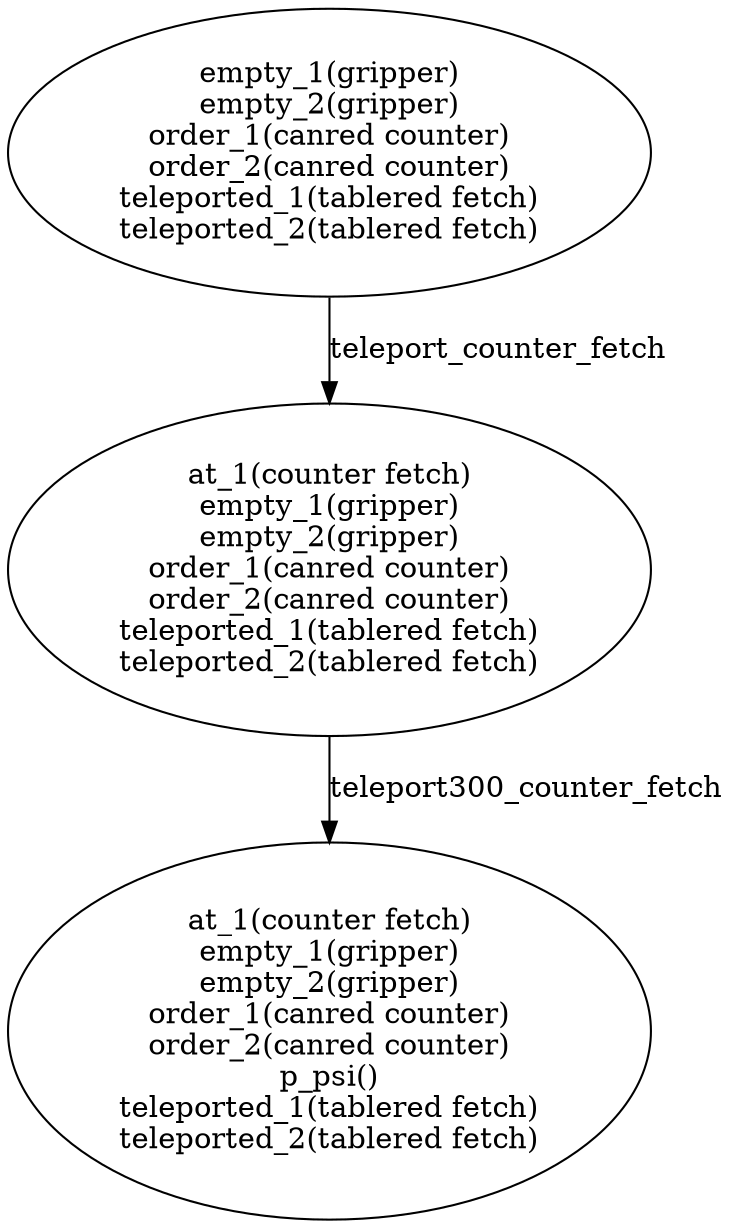 strict digraph  {
1 [label="empty_1(gripper)\nempty_2(gripper)\norder_1(canred counter)\norder_2(canred counter)\nteleported_1(tablered fetch)\nteleported_2(tablered fetch)"];
2 [label="at_1(counter fetch)\nempty_1(gripper)\nempty_2(gripper)\norder_1(canred counter)\norder_2(canred counter)\np_psi()\nteleported_1(tablered fetch)\nteleported_2(tablered fetch)"];
3 [label="at_1(counter fetch)\nempty_1(gripper)\nempty_2(gripper)\norder_1(canred counter)\norder_2(canred counter)\nteleported_1(tablered fetch)\nteleported_2(tablered fetch)"];
1 -> 3  [label=teleport_counter_fetch];
3 -> 2  [label=teleport300_counter_fetch];
}
